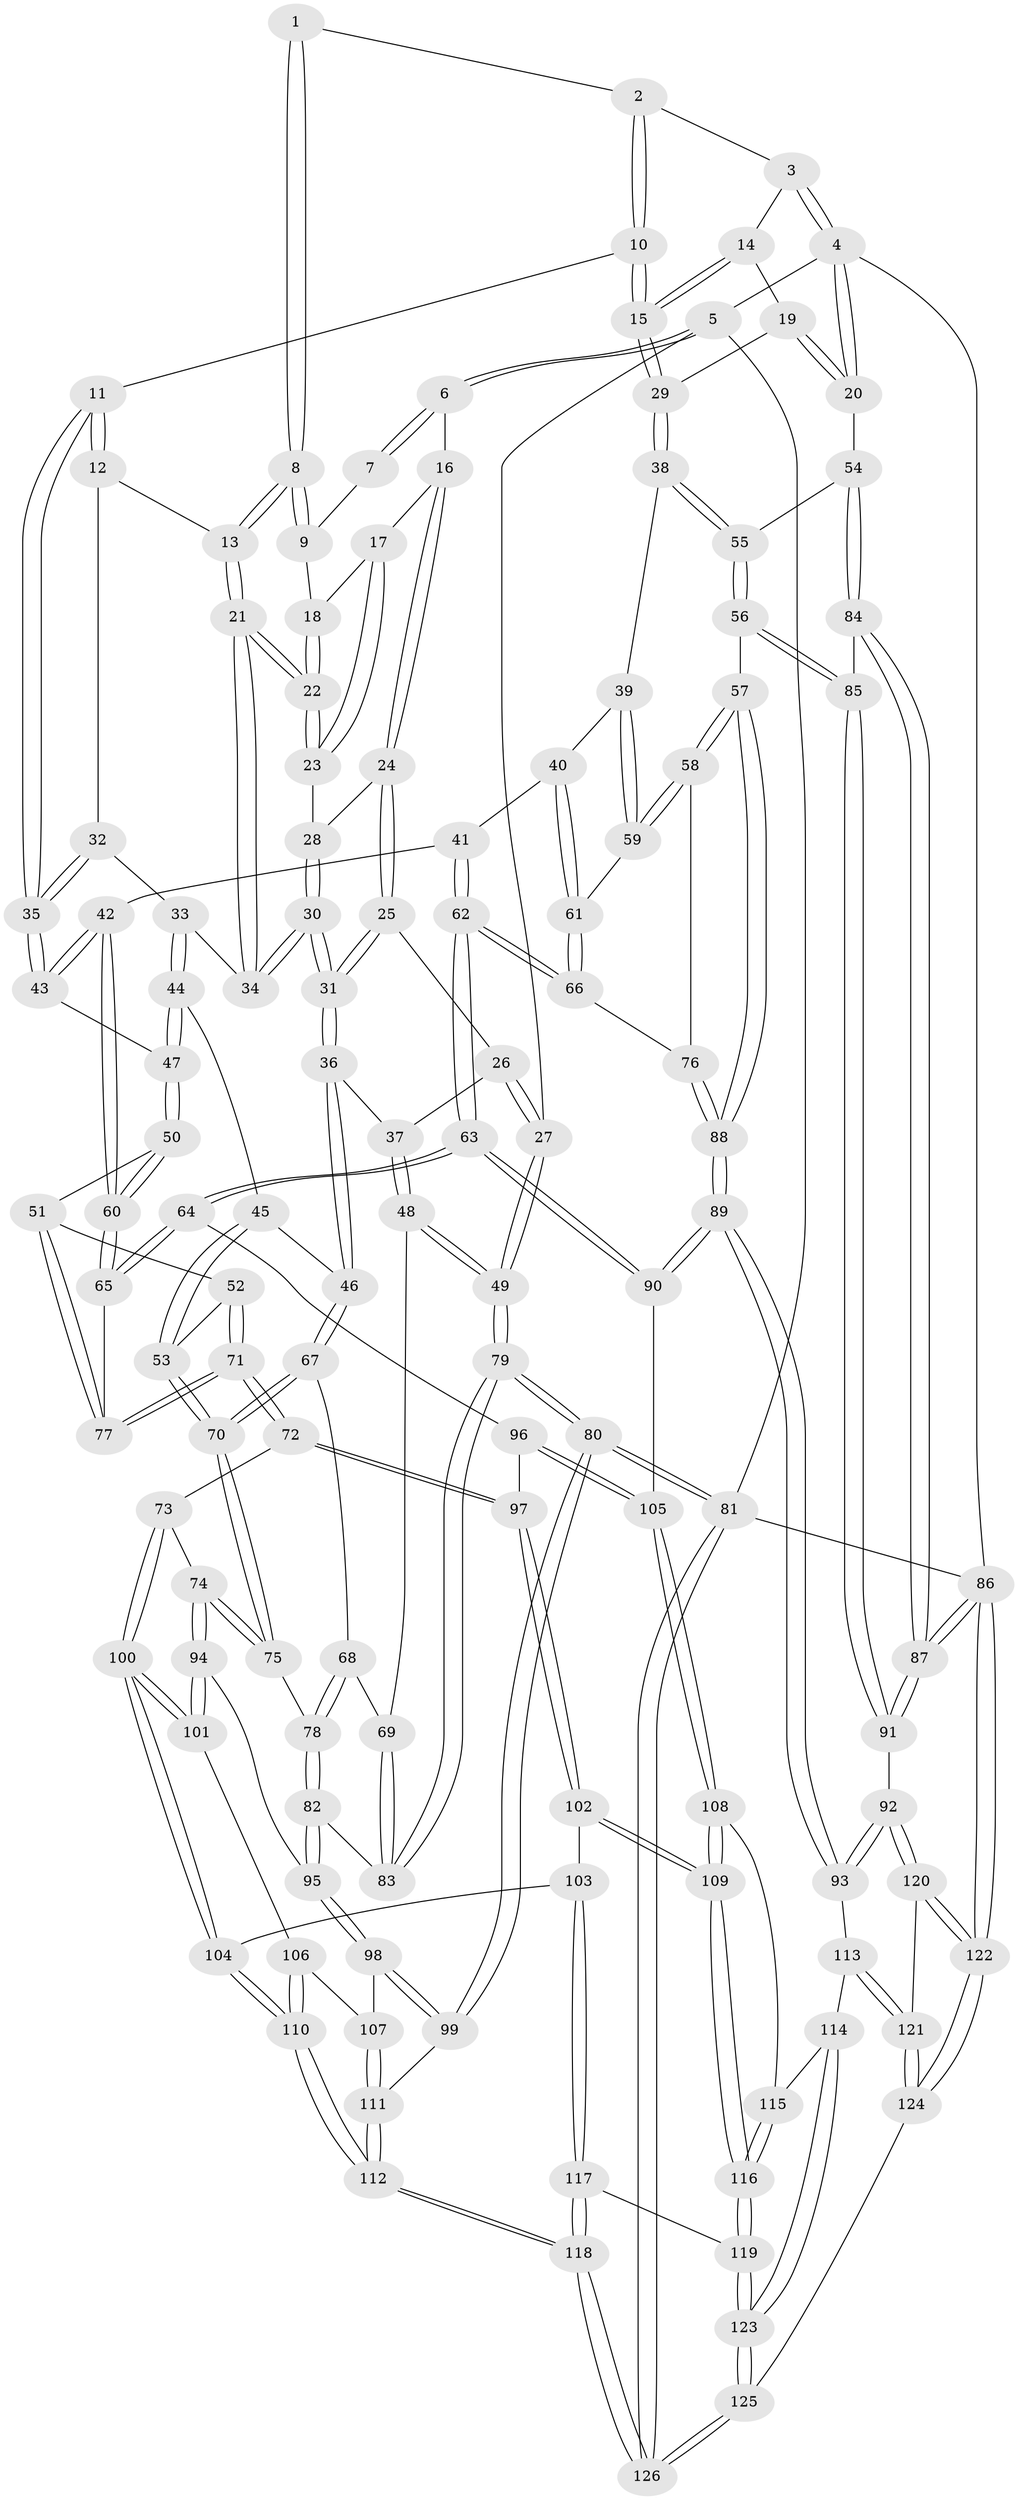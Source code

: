 // coarse degree distribution, {3: 0.1282051282051282, 4: 0.34615384615384615, 5: 0.358974358974359, 6: 0.16666666666666666}
// Generated by graph-tools (version 1.1) at 2025/24/03/03/25 07:24:39]
// undirected, 126 vertices, 312 edges
graph export_dot {
graph [start="1"]
  node [color=gray90,style=filled];
  1 [pos="+0.6438288743391583+0"];
  2 [pos="+0.6641918536214627+0"];
  3 [pos="+0.7561334562534998+0"];
  4 [pos="+1+0"];
  5 [pos="+0+0"];
  6 [pos="+0.041511316550969145+0"];
  7 [pos="+0.48761073613803246+0"];
  8 [pos="+0.5375659251912347+0.06186779034714249"];
  9 [pos="+0.429434381189773+0.020523669609574663"];
  10 [pos="+0.6556318895604101+0.16174235853945929"];
  11 [pos="+0.6548466039242707+0.16184583205210648"];
  12 [pos="+0.532956475662851+0.13861322803715562"];
  13 [pos="+0.5313866028914211+0.13766128374406272"];
  14 [pos="+0.7999278933708832+0"];
  15 [pos="+0.6957290065119541+0.17747859439239758"];
  16 [pos="+0.19530763782771188+0"];
  17 [pos="+0.29281421779499733+0.012963998453807217"];
  18 [pos="+0.41736757598490276+0.04066831753503792"];
  19 [pos="+0.8583598107508528+0.0691302433721328"];
  20 [pos="+1+0.0870815073228319"];
  21 [pos="+0.4359912266227753+0.15365803477636594"];
  22 [pos="+0.424573833665044+0.14269496041770102"];
  23 [pos="+0.4238113056888448+0.14252878416242235"];
  24 [pos="+0.20138388358625775+0"];
  25 [pos="+0.1530725873211065+0.19248859522505116"];
  26 [pos="+0.06827236348118548+0.1916384210583347"];
  27 [pos="+0+0"];
  28 [pos="+0.28438542967879565+0.13702722230558034"];
  29 [pos="+0.8159130272042868+0.26383775334583787"];
  30 [pos="+0.24805790726416477+0.2936802797503037"];
  31 [pos="+0.2425406550300943+0.29951180905255853"];
  32 [pos="+0.5364252875638208+0.22150456928107232"];
  33 [pos="+0.4457987836695167+0.2863927283570156"];
  34 [pos="+0.41265033699532716+0.24007801475282864"];
  35 [pos="+0.5626106950205695+0.31759337726514636"];
  36 [pos="+0.23228826151339332+0.33481294792797056"];
  37 [pos="+0.08570174704803152+0.30549247106918065"];
  38 [pos="+0.8173081043981073+0.26686669131584956"];
  39 [pos="+0.8071663013953219+0.2809347529477658"];
  40 [pos="+0.7428399976081886+0.3447466247334026"];
  41 [pos="+0.6184147790436622+0.3740651820423797"];
  42 [pos="+0.6042224063289275+0.3699677628258037"];
  43 [pos="+0.5576810898837101+0.3506776679256949"];
  44 [pos="+0.4671881313907887+0.3249100211719291"];
  45 [pos="+0.4507020737886285+0.33919842347376894"];
  46 [pos="+0.23614951497089332+0.357672071476308"];
  47 [pos="+0.5490434348096626+0.35233351187378836"];
  48 [pos="+0+0.38543581109204905"];
  49 [pos="+0+0.3762962369772926"];
  50 [pos="+0.49792075260305146+0.44819315419383976"];
  51 [pos="+0.440658281816897+0.46914350983915004"];
  52 [pos="+0.3993939609164386+0.44735446636643356"];
  53 [pos="+0.3897401051451096+0.4412084843726644"];
  54 [pos="+1+0.26399303604392926"];
  55 [pos="+0.9650988558141806+0.2967812172249769"];
  56 [pos="+0.910849559529656+0.5337300864169086"];
  57 [pos="+0.8954719788998683+0.5323450154842263"];
  58 [pos="+0.8694827768317912+0.5242765437174943"];
  59 [pos="+0.8490145344282293+0.45993377201644264"];
  60 [pos="+0.5420065008232595+0.5125852236214429"];
  61 [pos="+0.7479148200783446+0.45680044384837915"];
  62 [pos="+0.6347145349632868+0.59333288262272"];
  63 [pos="+0.6277518867127653+0.6061440635528689"];
  64 [pos="+0.6219829542029043+0.6052626440649798"];
  65 [pos="+0.5686166824353578+0.5806770691943519"];
  66 [pos="+0.7484176484303683+0.5011099339221059"];
  67 [pos="+0.23643046502163995+0.37634932666281945"];
  68 [pos="+0.17743025938396392+0.42816038380254123"];
  69 [pos="+0.06856805956349582+0.4609640472167389"];
  70 [pos="+0.3023917010309067+0.4450462733014045"];
  71 [pos="+0.3919170790038155+0.6181407976670608"];
  72 [pos="+0.38460843620224755+0.6231922896379393"];
  73 [pos="+0.3800287554363842+0.6216683940648865"];
  74 [pos="+0.3478161867880701+0.5969902098589327"];
  75 [pos="+0.30605211437844054+0.5155933207184392"];
  76 [pos="+0.8154117096151141+0.5282223885261418"];
  77 [pos="+0.45622844997053824+0.5786126274452681"];
  78 [pos="+0.1781685102818524+0.588767016289382"];
  79 [pos="+0+0.7210756148801866"];
  80 [pos="+0+0.7461881414534695"];
  81 [pos="+0+1"];
  82 [pos="+0.16108373155982447+0.6235364018932965"];
  83 [pos="+0.08296149036786808+0.5907646962790034"];
  84 [pos="+1+0.6031955980530465"];
  85 [pos="+0.9458163875248558+0.562863625764032"];
  86 [pos="+1+1"];
  87 [pos="+1+0.9209330128591191"];
  88 [pos="+0.7638470969463238+0.7170459012831836"];
  89 [pos="+0.7470935840345384+0.7561499981857209"];
  90 [pos="+0.6759596059849874+0.6869789634326154"];
  91 [pos="+0.8306986574951368+0.7840479433557869"];
  92 [pos="+0.7995274429108067+0.7851768139672035"];
  93 [pos="+0.7513777648673052+0.7634823347129268"];
  94 [pos="+0.17667414371372278+0.6507681470650825"];
  95 [pos="+0.17199128469253325+0.6460132771803898"];
  96 [pos="+0.5143860486824393+0.6851963188464778"];
  97 [pos="+0.40639312596295346+0.684458996830568"];
  98 [pos="+0.05283777317943076+0.7268511433980115"];
  99 [pos="+0+0.7566143211196816"];
  100 [pos="+0.25621322124724755+0.7254143254047963"];
  101 [pos="+0.18920891024829328+0.6817002661250433"];
  102 [pos="+0.40576699218849066+0.7888055043640398"];
  103 [pos="+0.3724618114166483+0.7978641091071038"];
  104 [pos="+0.2664752869055107+0.7457788001026896"];
  105 [pos="+0.5056295105368666+0.7768701080403467"];
  106 [pos="+0.17476308989685532+0.7133004023484092"];
  107 [pos="+0.12054776744290123+0.7654634604316065"];
  108 [pos="+0.5050602095248172+0.777534925074225"];
  109 [pos="+0.4244466141675452+0.8005651695928696"];
  110 [pos="+0.1919266757595796+0.8839761326660076"];
  111 [pos="+0.11436279962321681+0.8637720230777566"];
  112 [pos="+0.1810648062792642+0.9233162696152976"];
  113 [pos="+0.6498629801957131+0.855694989336191"];
  114 [pos="+0.6374641949814266+0.8624988225511172"];
  115 [pos="+0.5747541183358938+0.8362978680155548"];
  116 [pos="+0.4550076275653977+0.8844782819745441"];
  117 [pos="+0.2779009569582742+0.9089833468920805"];
  118 [pos="+0.19120490347805297+0.947072518089208"];
  119 [pos="+0.4685331659903617+0.9688671021155797"];
  120 [pos="+0.7917281787917746+0.9493516431224048"];
  121 [pos="+0.7001051386813459+0.9770658971494616"];
  122 [pos="+0.9629990883756322+1"];
  123 [pos="+0.5110756194933044+1"];
  124 [pos="+0.5522914054039222+1"];
  125 [pos="+0.5187501978259041+1"];
  126 [pos="+0.1224075016876867+1"];
  1 -- 2;
  1 -- 8;
  1 -- 8;
  2 -- 3;
  2 -- 10;
  2 -- 10;
  3 -- 4;
  3 -- 4;
  3 -- 14;
  4 -- 5;
  4 -- 20;
  4 -- 20;
  4 -- 86;
  5 -- 6;
  5 -- 6;
  5 -- 27;
  5 -- 81;
  6 -- 7;
  6 -- 7;
  6 -- 16;
  7 -- 9;
  8 -- 9;
  8 -- 9;
  8 -- 13;
  8 -- 13;
  9 -- 18;
  10 -- 11;
  10 -- 15;
  10 -- 15;
  11 -- 12;
  11 -- 12;
  11 -- 35;
  11 -- 35;
  12 -- 13;
  12 -- 32;
  13 -- 21;
  13 -- 21;
  14 -- 15;
  14 -- 15;
  14 -- 19;
  15 -- 29;
  15 -- 29;
  16 -- 17;
  16 -- 24;
  16 -- 24;
  17 -- 18;
  17 -- 23;
  17 -- 23;
  18 -- 22;
  18 -- 22;
  19 -- 20;
  19 -- 20;
  19 -- 29;
  20 -- 54;
  21 -- 22;
  21 -- 22;
  21 -- 34;
  21 -- 34;
  22 -- 23;
  22 -- 23;
  23 -- 28;
  24 -- 25;
  24 -- 25;
  24 -- 28;
  25 -- 26;
  25 -- 31;
  25 -- 31;
  26 -- 27;
  26 -- 27;
  26 -- 37;
  27 -- 49;
  27 -- 49;
  28 -- 30;
  28 -- 30;
  29 -- 38;
  29 -- 38;
  30 -- 31;
  30 -- 31;
  30 -- 34;
  30 -- 34;
  31 -- 36;
  31 -- 36;
  32 -- 33;
  32 -- 35;
  32 -- 35;
  33 -- 34;
  33 -- 44;
  33 -- 44;
  35 -- 43;
  35 -- 43;
  36 -- 37;
  36 -- 46;
  36 -- 46;
  37 -- 48;
  37 -- 48;
  38 -- 39;
  38 -- 55;
  38 -- 55;
  39 -- 40;
  39 -- 59;
  39 -- 59;
  40 -- 41;
  40 -- 61;
  40 -- 61;
  41 -- 42;
  41 -- 62;
  41 -- 62;
  42 -- 43;
  42 -- 43;
  42 -- 60;
  42 -- 60;
  43 -- 47;
  44 -- 45;
  44 -- 47;
  44 -- 47;
  45 -- 46;
  45 -- 53;
  45 -- 53;
  46 -- 67;
  46 -- 67;
  47 -- 50;
  47 -- 50;
  48 -- 49;
  48 -- 49;
  48 -- 69;
  49 -- 79;
  49 -- 79;
  50 -- 51;
  50 -- 60;
  50 -- 60;
  51 -- 52;
  51 -- 77;
  51 -- 77;
  52 -- 53;
  52 -- 71;
  52 -- 71;
  53 -- 70;
  53 -- 70;
  54 -- 55;
  54 -- 84;
  54 -- 84;
  55 -- 56;
  55 -- 56;
  56 -- 57;
  56 -- 85;
  56 -- 85;
  57 -- 58;
  57 -- 58;
  57 -- 88;
  57 -- 88;
  58 -- 59;
  58 -- 59;
  58 -- 76;
  59 -- 61;
  60 -- 65;
  60 -- 65;
  61 -- 66;
  61 -- 66;
  62 -- 63;
  62 -- 63;
  62 -- 66;
  62 -- 66;
  63 -- 64;
  63 -- 64;
  63 -- 90;
  63 -- 90;
  64 -- 65;
  64 -- 65;
  64 -- 96;
  65 -- 77;
  66 -- 76;
  67 -- 68;
  67 -- 70;
  67 -- 70;
  68 -- 69;
  68 -- 78;
  68 -- 78;
  69 -- 83;
  69 -- 83;
  70 -- 75;
  70 -- 75;
  71 -- 72;
  71 -- 72;
  71 -- 77;
  71 -- 77;
  72 -- 73;
  72 -- 97;
  72 -- 97;
  73 -- 74;
  73 -- 100;
  73 -- 100;
  74 -- 75;
  74 -- 75;
  74 -- 94;
  74 -- 94;
  75 -- 78;
  76 -- 88;
  76 -- 88;
  78 -- 82;
  78 -- 82;
  79 -- 80;
  79 -- 80;
  79 -- 83;
  79 -- 83;
  80 -- 81;
  80 -- 81;
  80 -- 99;
  80 -- 99;
  81 -- 126;
  81 -- 126;
  81 -- 86;
  82 -- 83;
  82 -- 95;
  82 -- 95;
  84 -- 85;
  84 -- 87;
  84 -- 87;
  85 -- 91;
  85 -- 91;
  86 -- 87;
  86 -- 87;
  86 -- 122;
  86 -- 122;
  87 -- 91;
  87 -- 91;
  88 -- 89;
  88 -- 89;
  89 -- 90;
  89 -- 90;
  89 -- 93;
  89 -- 93;
  90 -- 105;
  91 -- 92;
  92 -- 93;
  92 -- 93;
  92 -- 120;
  92 -- 120;
  93 -- 113;
  94 -- 95;
  94 -- 101;
  94 -- 101;
  95 -- 98;
  95 -- 98;
  96 -- 97;
  96 -- 105;
  96 -- 105;
  97 -- 102;
  97 -- 102;
  98 -- 99;
  98 -- 99;
  98 -- 107;
  99 -- 111;
  100 -- 101;
  100 -- 101;
  100 -- 104;
  100 -- 104;
  101 -- 106;
  102 -- 103;
  102 -- 109;
  102 -- 109;
  103 -- 104;
  103 -- 117;
  103 -- 117;
  104 -- 110;
  104 -- 110;
  105 -- 108;
  105 -- 108;
  106 -- 107;
  106 -- 110;
  106 -- 110;
  107 -- 111;
  107 -- 111;
  108 -- 109;
  108 -- 109;
  108 -- 115;
  109 -- 116;
  109 -- 116;
  110 -- 112;
  110 -- 112;
  111 -- 112;
  111 -- 112;
  112 -- 118;
  112 -- 118;
  113 -- 114;
  113 -- 121;
  113 -- 121;
  114 -- 115;
  114 -- 123;
  114 -- 123;
  115 -- 116;
  115 -- 116;
  116 -- 119;
  116 -- 119;
  117 -- 118;
  117 -- 118;
  117 -- 119;
  118 -- 126;
  118 -- 126;
  119 -- 123;
  119 -- 123;
  120 -- 121;
  120 -- 122;
  120 -- 122;
  121 -- 124;
  121 -- 124;
  122 -- 124;
  122 -- 124;
  123 -- 125;
  123 -- 125;
  124 -- 125;
  125 -- 126;
  125 -- 126;
}
